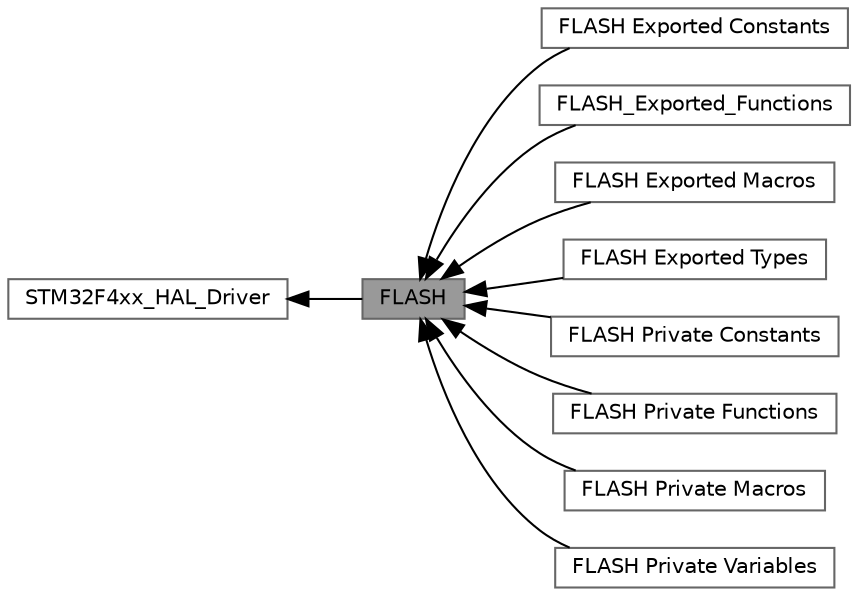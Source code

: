 digraph "FLASH"
{
 // LATEX_PDF_SIZE
  bgcolor="transparent";
  edge [fontname=Helvetica,fontsize=10,labelfontname=Helvetica,labelfontsize=10];
  node [fontname=Helvetica,fontsize=10,shape=box,height=0.2,width=0.4];
  rankdir=LR;
  Node1 [id="Node000001",label="FLASH",height=0.2,width=0.4,color="gray40", fillcolor="grey60", style="filled", fontcolor="black",tooltip="FLASH HAL module driver."];
  Node4 [id="Node000004",label="FLASH Exported Constants",height=0.2,width=0.4,color="grey40", fillcolor="white", style="filled",URL="$group__FLASH__Exported__Constants.html",tooltip=" "];
  Node10 [id="Node000010",label="FLASH_Exported_Functions",height=0.2,width=0.4,color="grey40", fillcolor="white", style="filled",URL="$group__FLASH__Exported__Functions.html",tooltip=" "];
  Node5 [id="Node000005",label="FLASH Exported Macros",height=0.2,width=0.4,color="grey40", fillcolor="white", style="filled",URL="$group__FLASH__Exported__Macros.html",tooltip=" "];
  Node3 [id="Node000003",label="FLASH Exported Types",height=0.2,width=0.4,color="grey40", fillcolor="white", style="filled",URL="$group__FLASH__Exported__Types.html",tooltip=" "];
  Node7 [id="Node000007",label="FLASH Private Constants",height=0.2,width=0.4,color="grey40", fillcolor="white", style="filled",URL="$group__FLASH__Private__Constants.html",tooltip=" "];
  Node9 [id="Node000009",label="FLASH Private Functions",height=0.2,width=0.4,color="grey40", fillcolor="white", style="filled",URL="$group__FLASH__Private__Functions.html",tooltip=" "];
  Node8 [id="Node000008",label="FLASH Private Macros",height=0.2,width=0.4,color="grey40", fillcolor="white", style="filled",URL="$group__FLASH__Private__Macros.html",tooltip=" "];
  Node6 [id="Node000006",label="FLASH Private Variables",height=0.2,width=0.4,color="grey40", fillcolor="white", style="filled",URL="$group__FLASH__Private__Variables.html",tooltip=" "];
  Node2 [id="Node000002",label="STM32F4xx_HAL_Driver",height=0.2,width=0.4,color="grey40", fillcolor="white", style="filled",URL="$group__STM32F4xx__HAL__Driver.html",tooltip=" "];
  Node2->Node1 [shape=plaintext, dir="back", style="solid"];
  Node1->Node3 [shape=plaintext, dir="back", style="solid"];
  Node1->Node4 [shape=plaintext, dir="back", style="solid"];
  Node1->Node5 [shape=plaintext, dir="back", style="solid"];
  Node1->Node6 [shape=plaintext, dir="back", style="solid"];
  Node1->Node7 [shape=plaintext, dir="back", style="solid"];
  Node1->Node8 [shape=plaintext, dir="back", style="solid"];
  Node1->Node9 [shape=plaintext, dir="back", style="solid"];
  Node1->Node10 [shape=plaintext, dir="back", style="solid"];
}
